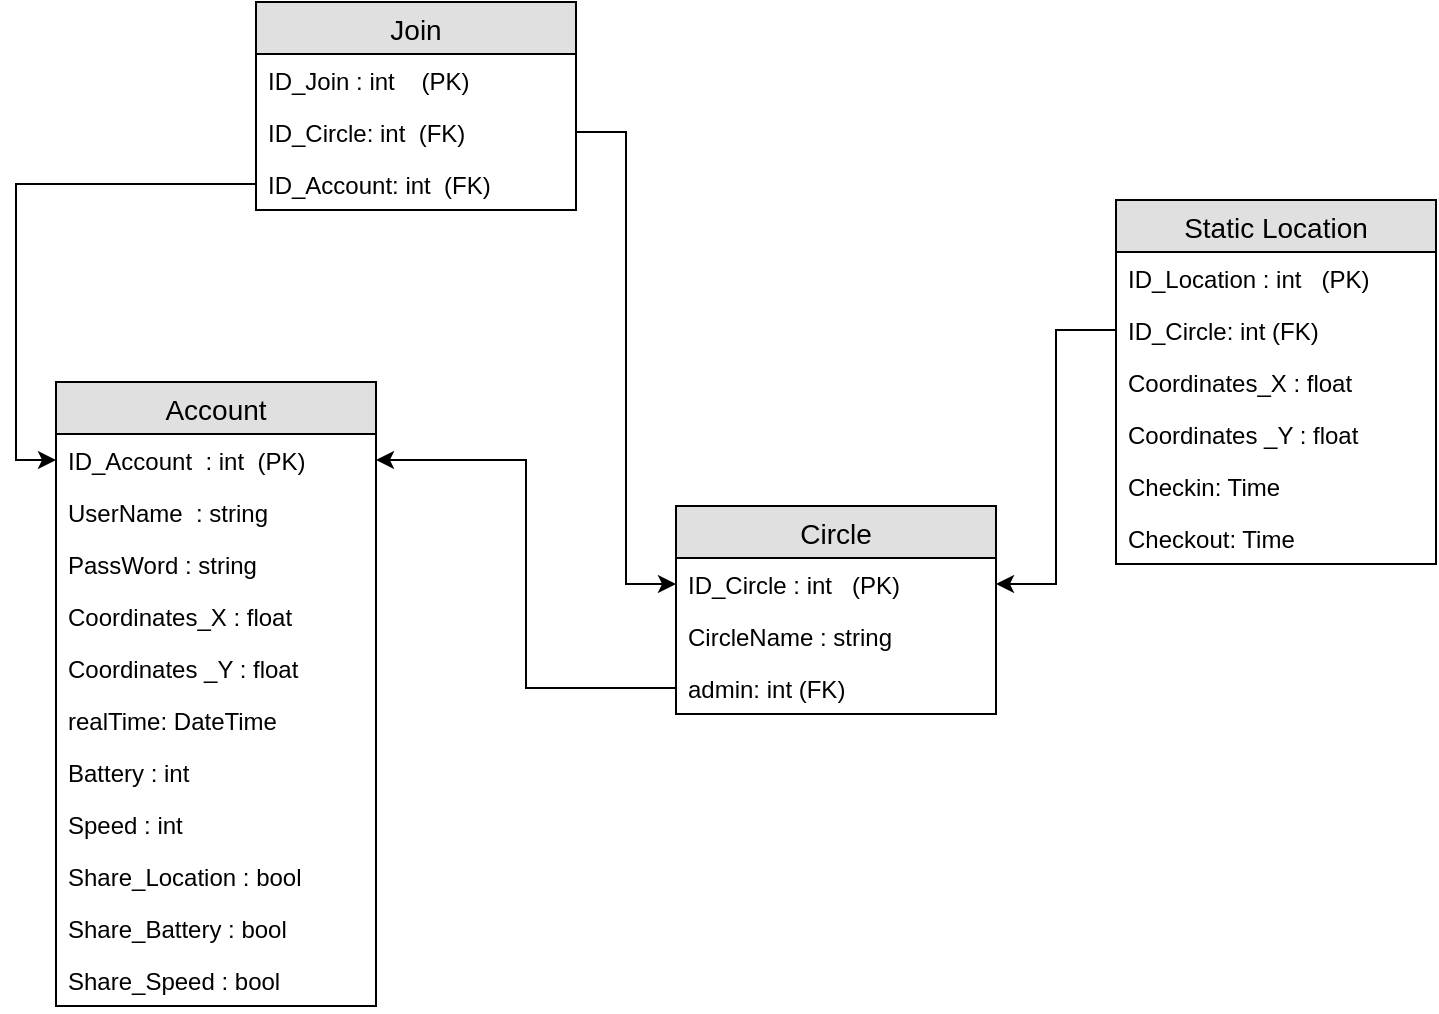 <mxfile version="12.2.6" type="google" pages="1"><diagram id="khpg6jGSbPxba2PD0Xf0" name="Page-1"><mxGraphModel dx="1094" dy="1534" grid="1" gridSize="10" guides="1" tooltips="1" connect="1" arrows="1" fold="1" page="1" pageScale="1" pageWidth="850" pageHeight="1100" math="0" shadow="0"><root><mxCell id="0"/><mxCell id="1" parent="0"/><mxCell id="dcxxtdD6OtPzGobzxt9N-1" value="Account" style="swimlane;fontStyle=0;childLayout=stackLayout;horizontal=1;startSize=26;fillColor=#e0e0e0;horizontalStack=0;resizeParent=1;resizeParentMax=0;resizeLast=0;collapsible=1;marginBottom=0;swimlaneFillColor=#ffffff;align=center;fontSize=14;" parent="1" vertex="1"><mxGeometry x="360" y="90" width="160" height="312" as="geometry"><mxRectangle x="250" y="90" width="70" height="26" as="alternateBounds"/></mxGeometry></mxCell><mxCell id="HRkYImikO1fyZhKSXN40-1" value="ID_Account  : int  (PK)" style="text;strokeColor=none;fillColor=none;spacingLeft=4;spacingRight=4;overflow=hidden;rotatable=0;points=[[0,0.5],[1,0.5]];portConstraint=eastwest;fontSize=12;" vertex="1" parent="dcxxtdD6OtPzGobzxt9N-1"><mxGeometry y="26" width="160" height="26" as="geometry"/></mxCell><mxCell id="dcxxtdD6OtPzGobzxt9N-2" value="UserName  : string " style="text;strokeColor=none;fillColor=none;spacingLeft=4;spacingRight=4;overflow=hidden;rotatable=0;points=[[0,0.5],[1,0.5]];portConstraint=eastwest;fontSize=12;" parent="dcxxtdD6OtPzGobzxt9N-1" vertex="1"><mxGeometry y="52" width="160" height="26" as="geometry"/></mxCell><mxCell id="dcxxtdD6OtPzGobzxt9N-3" value="PassWord : string" style="text;strokeColor=none;fillColor=none;spacingLeft=4;spacingRight=4;overflow=hidden;rotatable=0;points=[[0,0.5],[1,0.5]];portConstraint=eastwest;fontSize=12;" parent="dcxxtdD6OtPzGobzxt9N-1" vertex="1"><mxGeometry y="78" width="160" height="26" as="geometry"/></mxCell><mxCell id="dcxxtdD6OtPzGobzxt9N-4" value="Coordinates_X : float" style="text;strokeColor=none;fillColor=none;spacingLeft=4;spacingRight=4;overflow=hidden;rotatable=0;points=[[0,0.5],[1,0.5]];portConstraint=eastwest;fontSize=12;" parent="dcxxtdD6OtPzGobzxt9N-1" vertex="1"><mxGeometry y="104" width="160" height="26" as="geometry"/></mxCell><mxCell id="dcxxtdD6OtPzGobzxt9N-16" value="Coordinates _Y : float" style="text;strokeColor=none;fillColor=none;spacingLeft=4;spacingRight=4;overflow=hidden;rotatable=0;points=[[0,0.5],[1,0.5]];portConstraint=eastwest;fontSize=12;" parent="dcxxtdD6OtPzGobzxt9N-1" vertex="1"><mxGeometry y="130" width="160" height="26" as="geometry"/></mxCell><mxCell id="dcxxtdD6OtPzGobzxt9N-17" value="realTime: DateTime" style="text;strokeColor=none;fillColor=none;spacingLeft=4;spacingRight=4;overflow=hidden;rotatable=0;points=[[0,0.5],[1,0.5]];portConstraint=eastwest;fontSize=12;" parent="dcxxtdD6OtPzGobzxt9N-1" vertex="1"><mxGeometry y="156" width="160" height="26" as="geometry"/></mxCell><mxCell id="dcxxtdD6OtPzGobzxt9N-7" value="Battery : int" style="text;strokeColor=none;fillColor=none;spacingLeft=4;spacingRight=4;overflow=hidden;rotatable=0;points=[[0,0.5],[1,0.5]];portConstraint=eastwest;fontSize=12;" parent="dcxxtdD6OtPzGobzxt9N-1" vertex="1"><mxGeometry y="182" width="160" height="26" as="geometry"/></mxCell><mxCell id="dcxxtdD6OtPzGobzxt9N-8" value="Speed : int" style="text;strokeColor=none;fillColor=none;spacingLeft=4;spacingRight=4;overflow=hidden;rotatable=0;points=[[0,0.5],[1,0.5]];portConstraint=eastwest;fontSize=12;" parent="dcxxtdD6OtPzGobzxt9N-1" vertex="1"><mxGeometry y="208" width="160" height="26" as="geometry"/></mxCell><mxCell id="dcxxtdD6OtPzGobzxt9N-9" value="Share_Location : bool" style="text;strokeColor=none;fillColor=none;spacingLeft=4;spacingRight=4;overflow=hidden;rotatable=0;points=[[0,0.5],[1,0.5]];portConstraint=eastwest;fontSize=12;" parent="dcxxtdD6OtPzGobzxt9N-1" vertex="1"><mxGeometry y="234" width="160" height="26" as="geometry"/></mxCell><mxCell id="dcxxtdD6OtPzGobzxt9N-10" value="Share_Battery : bool" style="text;strokeColor=none;fillColor=none;spacingLeft=4;spacingRight=4;overflow=hidden;rotatable=0;points=[[0,0.5],[1,0.5]];portConstraint=eastwest;fontSize=12;" parent="dcxxtdD6OtPzGobzxt9N-1" vertex="1"><mxGeometry y="260" width="160" height="26" as="geometry"/></mxCell><mxCell id="dcxxtdD6OtPzGobzxt9N-11" value="Share_Speed : bool" style="text;strokeColor=none;fillColor=none;spacingLeft=4;spacingRight=4;overflow=hidden;rotatable=0;points=[[0,0.5],[1,0.5]];portConstraint=eastwest;fontSize=12;" parent="dcxxtdD6OtPzGobzxt9N-1" vertex="1"><mxGeometry y="286" width="160" height="26" as="geometry"/></mxCell><mxCell id="dcxxtdD6OtPzGobzxt9N-18" value="Circle" style="swimlane;fontStyle=0;childLayout=stackLayout;horizontal=1;startSize=26;fillColor=#e0e0e0;horizontalStack=0;resizeParent=1;resizeParentMax=0;resizeLast=0;collapsible=1;marginBottom=0;swimlaneFillColor=#ffffff;align=center;fontSize=14;" parent="1" vertex="1"><mxGeometry x="670" y="152" width="160" height="104" as="geometry"/></mxCell><mxCell id="dcxxtdD6OtPzGobzxt9N-19" value="ID_Circle : int   (PK)" style="text;strokeColor=none;fillColor=none;spacingLeft=4;spacingRight=4;overflow=hidden;rotatable=0;points=[[0,0.5],[1,0.5]];portConstraint=eastwest;fontSize=12;" parent="dcxxtdD6OtPzGobzxt9N-18" vertex="1"><mxGeometry y="26" width="160" height="26" as="geometry"/></mxCell><mxCell id="HRkYImikO1fyZhKSXN40-2" value="CircleName : string " style="text;strokeColor=none;fillColor=none;spacingLeft=4;spacingRight=4;overflow=hidden;rotatable=0;points=[[0,0.5],[1,0.5]];portConstraint=eastwest;fontSize=12;" vertex="1" parent="dcxxtdD6OtPzGobzxt9N-18"><mxGeometry y="52" width="160" height="26" as="geometry"/></mxCell><mxCell id="dcxxtdD6OtPzGobzxt9N-20" value="admin: int (FK)" style="text;strokeColor=none;fillColor=none;spacingLeft=4;spacingRight=4;overflow=hidden;rotatable=0;points=[[0,0.5],[1,0.5]];portConstraint=eastwest;fontSize=12;" parent="dcxxtdD6OtPzGobzxt9N-18" vertex="1"><mxGeometry y="78" width="160" height="26" as="geometry"/></mxCell><mxCell id="dcxxtdD6OtPzGobzxt9N-22" value="Join" style="swimlane;fontStyle=0;childLayout=stackLayout;horizontal=1;startSize=26;fillColor=#e0e0e0;horizontalStack=0;resizeParent=1;resizeParentMax=0;resizeLast=0;collapsible=1;marginBottom=0;swimlaneFillColor=#ffffff;align=center;fontSize=14;" parent="1" vertex="1"><mxGeometry x="460" y="-100" width="160" height="104" as="geometry"/></mxCell><mxCell id="dcxxtdD6OtPzGobzxt9N-23" value="ID_Join : int    (PK)" style="text;strokeColor=none;fillColor=none;spacingLeft=4;spacingRight=4;overflow=hidden;rotatable=0;points=[[0,0.5],[1,0.5]];portConstraint=eastwest;fontSize=12;" parent="dcxxtdD6OtPzGobzxt9N-22" vertex="1"><mxGeometry y="26" width="160" height="26" as="geometry"/></mxCell><mxCell id="dcxxtdD6OtPzGobzxt9N-24" value="ID_Circle: int  (FK)" style="text;strokeColor=none;fillColor=none;spacingLeft=4;spacingRight=4;overflow=hidden;rotatable=0;points=[[0,0.5],[1,0.5]];portConstraint=eastwest;fontSize=12;" parent="dcxxtdD6OtPzGobzxt9N-22" vertex="1"><mxGeometry y="52" width="160" height="26" as="geometry"/></mxCell><mxCell id="dcxxtdD6OtPzGobzxt9N-25" value="ID_Account: int  (FK)" style="text;strokeColor=none;fillColor=none;spacingLeft=4;spacingRight=4;overflow=hidden;rotatable=0;points=[[0,0.5],[1,0.5]];portConstraint=eastwest;fontSize=12;" parent="dcxxtdD6OtPzGobzxt9N-22" vertex="1"><mxGeometry y="78" width="160" height="26" as="geometry"/></mxCell><mxCell id="dcxxtdD6OtPzGobzxt9N-26" style="edgeStyle=orthogonalEdgeStyle;rounded=0;orthogonalLoop=1;jettySize=auto;html=1;entryX=1;entryY=0.5;entryDx=0;entryDy=0;" parent="1" source="dcxxtdD6OtPzGobzxt9N-20" target="HRkYImikO1fyZhKSXN40-1" edge="1"><mxGeometry relative="1" as="geometry"><mxPoint x="560" y="130" as="targetPoint"/></mxGeometry></mxCell><mxCell id="dcxxtdD6OtPzGobzxt9N-28" style="edgeStyle=orthogonalEdgeStyle;rounded=0;orthogonalLoop=1;jettySize=auto;html=1;entryX=0;entryY=0.5;entryDx=0;entryDy=0;" parent="1" source="dcxxtdD6OtPzGobzxt9N-24" target="dcxxtdD6OtPzGobzxt9N-19" edge="1"><mxGeometry relative="1" as="geometry"/></mxCell><mxCell id="dcxxtdD6OtPzGobzxt9N-29" style="edgeStyle=orthogonalEdgeStyle;rounded=0;orthogonalLoop=1;jettySize=auto;html=1;entryX=0;entryY=0.5;entryDx=0;entryDy=0;" parent="1" source="dcxxtdD6OtPzGobzxt9N-25" target="HRkYImikO1fyZhKSXN40-1" edge="1"><mxGeometry relative="1" as="geometry"/></mxCell><mxCell id="dcxxtdD6OtPzGobzxt9N-30" value="Static Location" style="swimlane;fontStyle=0;childLayout=stackLayout;horizontal=1;startSize=26;fillColor=#e0e0e0;horizontalStack=0;resizeParent=1;resizeParentMax=0;resizeLast=0;collapsible=1;marginBottom=0;swimlaneFillColor=#ffffff;align=center;fontSize=14;" parent="1" vertex="1"><mxGeometry x="890" y="-1" width="160" height="182" as="geometry"/></mxCell><mxCell id="dcxxtdD6OtPzGobzxt9N-31" value="ID_Location : int   (PK)" style="text;strokeColor=none;fillColor=none;spacingLeft=4;spacingRight=4;overflow=hidden;rotatable=0;points=[[0,0.5],[1,0.5]];portConstraint=eastwest;fontSize=12;" parent="dcxxtdD6OtPzGobzxt9N-30" vertex="1"><mxGeometry y="26" width="160" height="26" as="geometry"/></mxCell><mxCell id="dcxxtdD6OtPzGobzxt9N-32" value="ID_Circle: int (FK)" style="text;strokeColor=none;fillColor=none;spacingLeft=4;spacingRight=4;overflow=hidden;rotatable=0;points=[[0,0.5],[1,0.5]];portConstraint=eastwest;fontSize=12;" parent="dcxxtdD6OtPzGobzxt9N-30" vertex="1"><mxGeometry y="52" width="160" height="26" as="geometry"/></mxCell><mxCell id="HRkYImikO1fyZhKSXN40-4" value="Coordinates_X : float" style="text;strokeColor=none;fillColor=none;spacingLeft=4;spacingRight=4;overflow=hidden;rotatable=0;points=[[0,0.5],[1,0.5]];portConstraint=eastwest;fontSize=12;" vertex="1" parent="dcxxtdD6OtPzGobzxt9N-30"><mxGeometry y="78" width="160" height="26" as="geometry"/></mxCell><mxCell id="HRkYImikO1fyZhKSXN40-5" value="Coordinates _Y : float" style="text;strokeColor=none;fillColor=none;spacingLeft=4;spacingRight=4;overflow=hidden;rotatable=0;points=[[0,0.5],[1,0.5]];portConstraint=eastwest;fontSize=12;" vertex="1" parent="dcxxtdD6OtPzGobzxt9N-30"><mxGeometry y="104" width="160" height="26" as="geometry"/></mxCell><mxCell id="dcxxtdD6OtPzGobzxt9N-37" value="Checkin: Time" style="text;strokeColor=none;fillColor=none;spacingLeft=4;spacingRight=4;overflow=hidden;rotatable=0;points=[[0,0.5],[1,0.5]];portConstraint=eastwest;fontSize=12;" parent="dcxxtdD6OtPzGobzxt9N-30" vertex="1"><mxGeometry y="130" width="160" height="26" as="geometry"/></mxCell><mxCell id="dcxxtdD6OtPzGobzxt9N-36" value="Checkout: Time" style="text;strokeColor=none;fillColor=none;spacingLeft=4;spacingRight=4;overflow=hidden;rotatable=0;points=[[0,0.5],[1,0.5]];portConstraint=eastwest;fontSize=12;" parent="dcxxtdD6OtPzGobzxt9N-30" vertex="1"><mxGeometry y="156" width="160" height="26" as="geometry"/></mxCell><mxCell id="dcxxtdD6OtPzGobzxt9N-38" style="edgeStyle=orthogonalEdgeStyle;rounded=0;orthogonalLoop=1;jettySize=auto;html=1;entryX=1;entryY=0.5;entryDx=0;entryDy=0;" parent="1" source="dcxxtdD6OtPzGobzxt9N-32" target="dcxxtdD6OtPzGobzxt9N-19" edge="1"><mxGeometry relative="1" as="geometry"/></mxCell></root></mxGraphModel></diagram></mxfile>